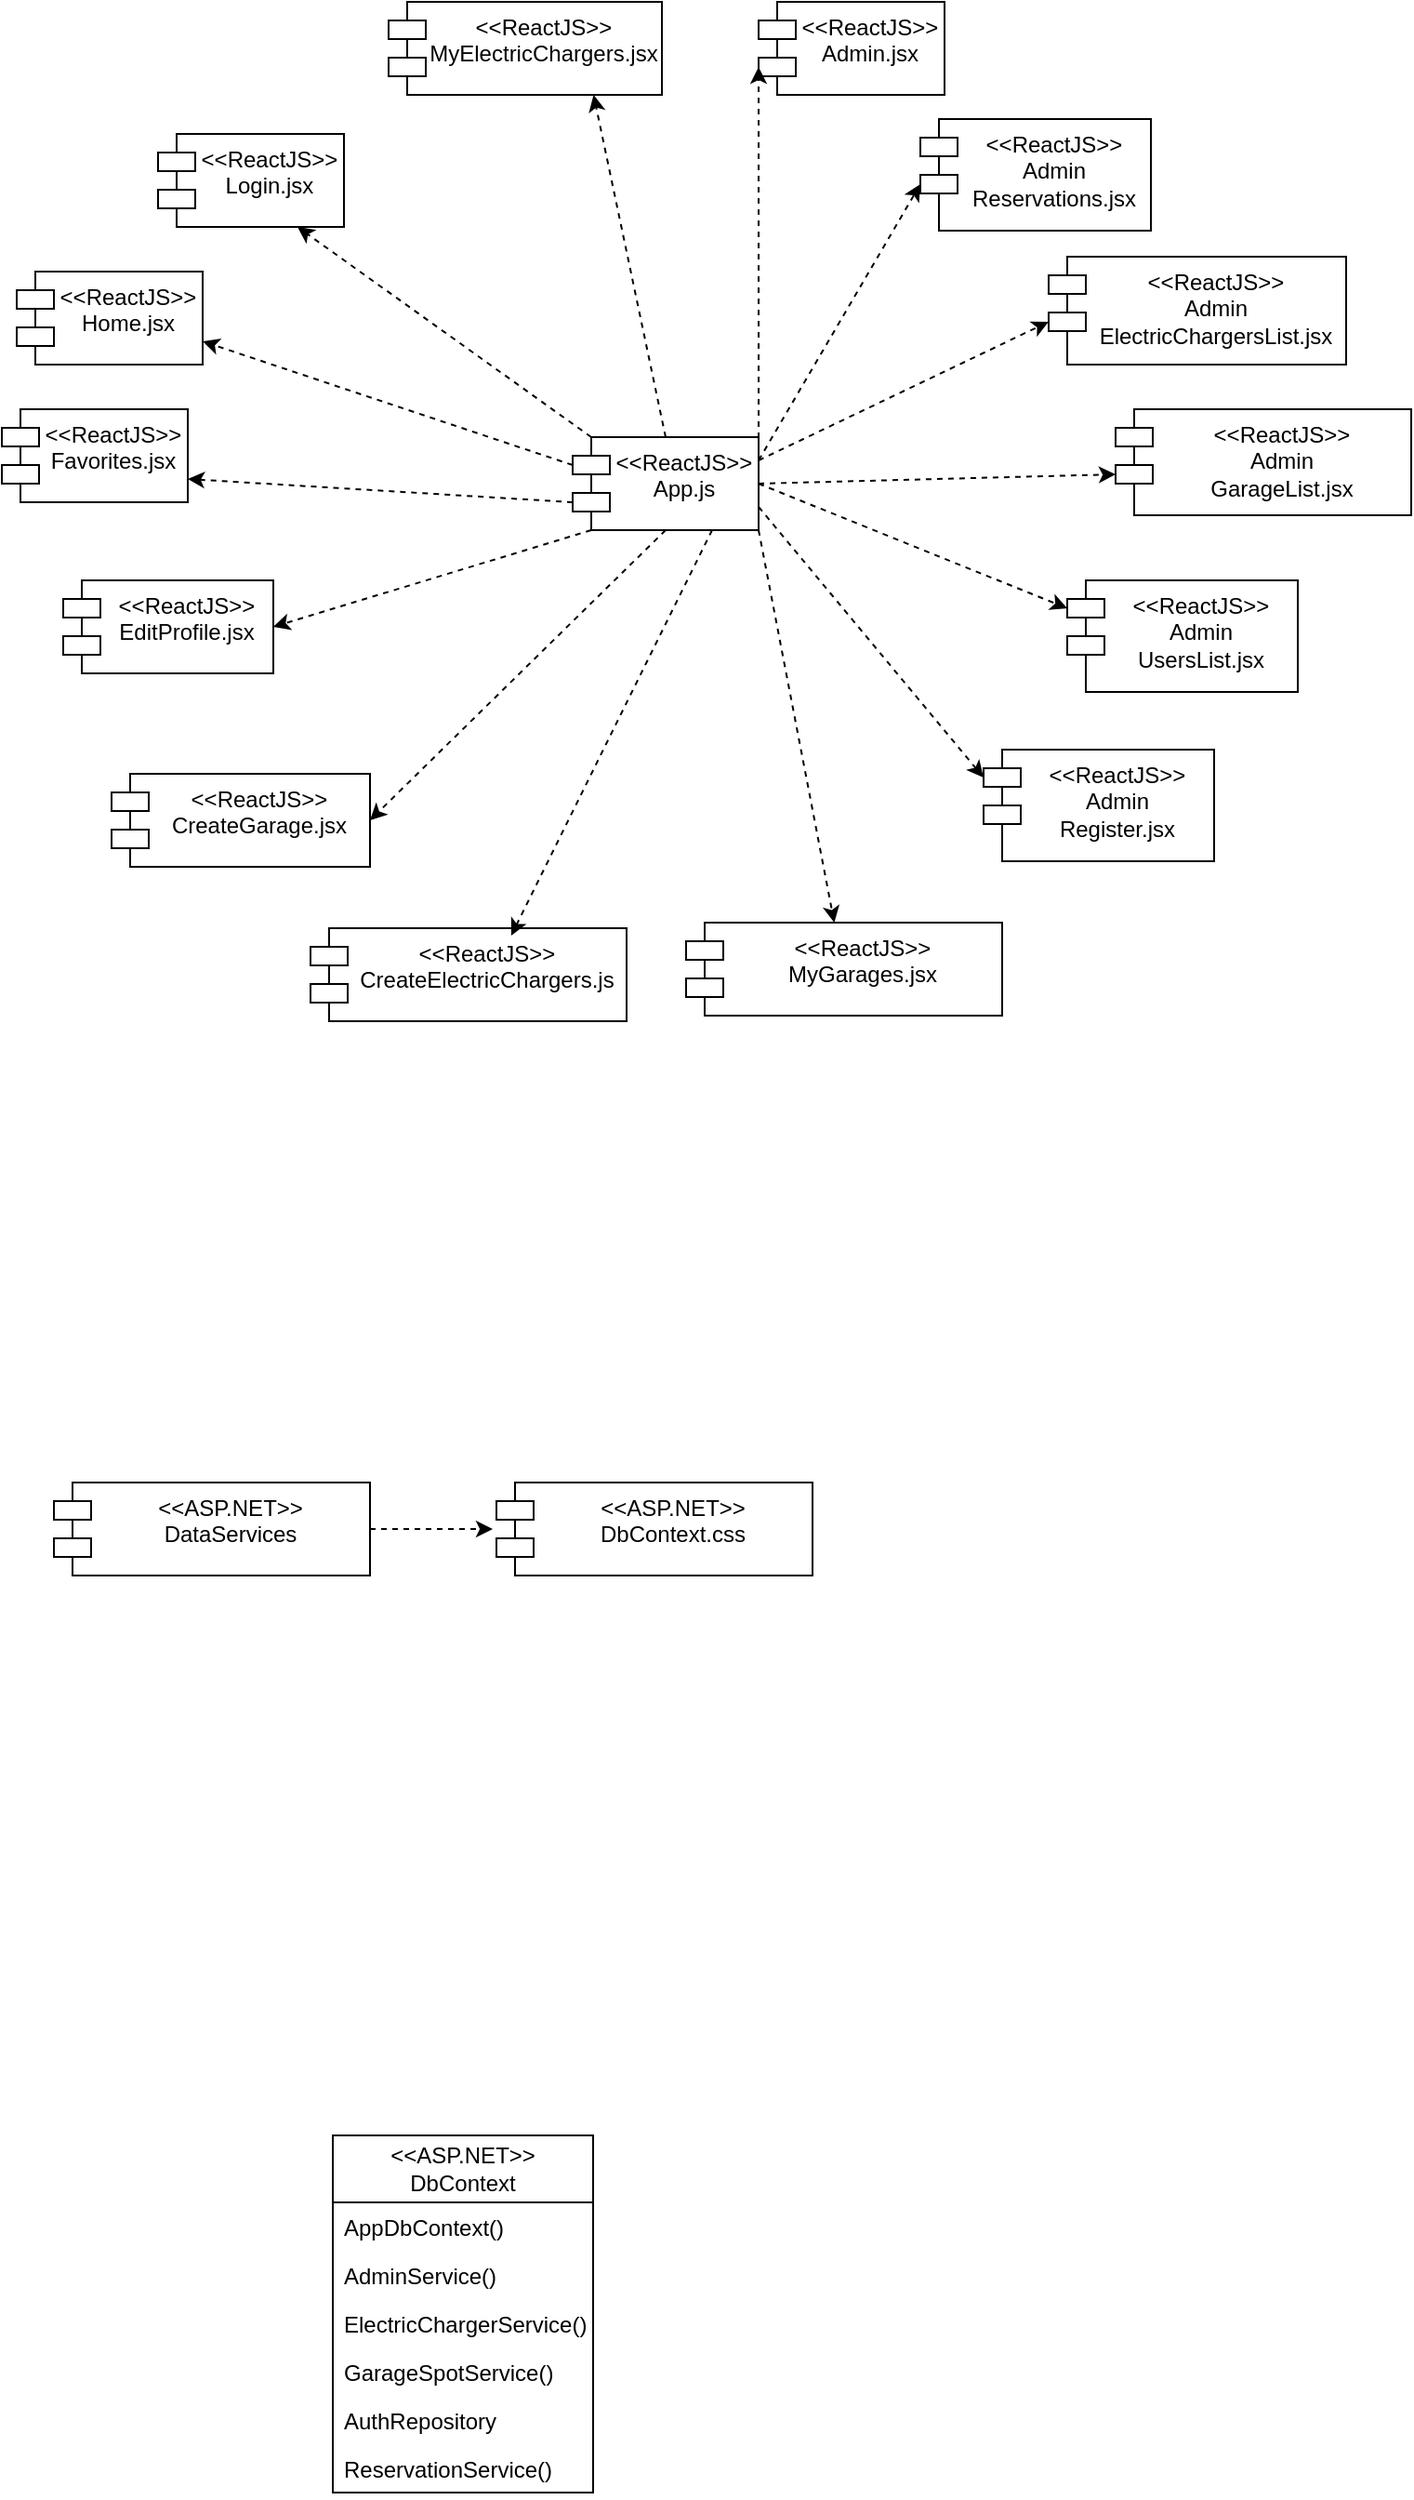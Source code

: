 <mxfile version="24.9.3">
  <diagram name="Page-1" id="cC1f-yWUCaPP1Un_PcE0">
    <mxGraphModel dx="153" dy="222" grid="0" gridSize="10" guides="1" tooltips="1" connect="1" arrows="1" fold="1" page="1" pageScale="1" pageWidth="850" pageHeight="1100" math="0" shadow="0">
      <root>
        <mxCell id="0" />
        <mxCell id="1" parent="0" />
        <mxCell id="ca_p3S7CG8Z75knO-Mf4-53" style="rounded=0;orthogonalLoop=1;jettySize=auto;html=1;exitX=0.5;exitY=0;exitDx=0;exitDy=0;entryX=0.75;entryY=1;entryDx=0;entryDy=0;dashed=1;" edge="1" parent="1" source="ca_p3S7CG8Z75knO-Mf4-34" target="ca_p3S7CG8Z75knO-Mf4-47">
          <mxGeometry relative="1" as="geometry" />
        </mxCell>
        <mxCell id="ca_p3S7CG8Z75knO-Mf4-54" style="rounded=0;orthogonalLoop=1;jettySize=auto;html=1;exitX=0;exitY=0;exitDx=10;exitDy=0;exitPerimeter=0;entryX=0.75;entryY=1;entryDx=0;entryDy=0;dashed=1;" edge="1" parent="1" source="ca_p3S7CG8Z75knO-Mf4-34" target="ca_p3S7CG8Z75knO-Mf4-37">
          <mxGeometry relative="1" as="geometry" />
        </mxCell>
        <mxCell id="ca_p3S7CG8Z75knO-Mf4-55" style="rounded=0;orthogonalLoop=1;jettySize=auto;html=1;exitX=0;exitY=0;exitDx=0;exitDy=15;exitPerimeter=0;entryX=1;entryY=0.75;entryDx=0;entryDy=0;dashed=1;" edge="1" parent="1" source="ca_p3S7CG8Z75knO-Mf4-34" target="ca_p3S7CG8Z75knO-Mf4-38">
          <mxGeometry relative="1" as="geometry" />
        </mxCell>
        <mxCell id="ca_p3S7CG8Z75knO-Mf4-56" style="rounded=0;orthogonalLoop=1;jettySize=auto;html=1;exitX=0;exitY=0;exitDx=0;exitDy=35;exitPerimeter=0;entryX=1;entryY=0.75;entryDx=0;entryDy=0;dashed=1;" edge="1" parent="1" source="ca_p3S7CG8Z75knO-Mf4-34" target="ca_p3S7CG8Z75knO-Mf4-39">
          <mxGeometry relative="1" as="geometry" />
        </mxCell>
        <mxCell id="ca_p3S7CG8Z75knO-Mf4-57" style="rounded=0;orthogonalLoop=1;jettySize=auto;html=1;exitX=0;exitY=1;exitDx=10;exitDy=0;exitPerimeter=0;entryX=1;entryY=0.5;entryDx=0;entryDy=0;dashed=1;" edge="1" parent="1" source="ca_p3S7CG8Z75knO-Mf4-34" target="ca_p3S7CG8Z75knO-Mf4-40">
          <mxGeometry relative="1" as="geometry" />
        </mxCell>
        <mxCell id="ca_p3S7CG8Z75knO-Mf4-58" style="rounded=0;orthogonalLoop=1;jettySize=auto;html=1;exitX=0.5;exitY=1;exitDx=0;exitDy=0;entryX=1;entryY=0.5;entryDx=0;entryDy=0;dashed=1;" edge="1" parent="1" source="ca_p3S7CG8Z75knO-Mf4-34" target="ca_p3S7CG8Z75knO-Mf4-41">
          <mxGeometry relative="1" as="geometry" />
        </mxCell>
        <mxCell id="ca_p3S7CG8Z75knO-Mf4-34" value="&amp;lt;&amp;lt;ReactJS&amp;gt;&amp;gt;&lt;div&gt;&lt;span&gt;App.js&lt;/span&gt;&lt;/div&gt;" style="shape=module;align=left;spacingLeft=20;align=center;verticalAlign=top;whiteSpace=wrap;html=1;fontStyle=0" vertex="1" parent="1">
          <mxGeometry x="387" y="250" width="100" height="50" as="geometry" />
        </mxCell>
        <mxCell id="ca_p3S7CG8Z75knO-Mf4-37" value="&amp;lt;&amp;lt;ReactJS&amp;gt;&amp;gt;&lt;div&gt;&lt;span&gt;Login.jsx&lt;/span&gt;&lt;/div&gt;" style="shape=module;align=left;spacingLeft=20;align=center;verticalAlign=top;whiteSpace=wrap;html=1;fontStyle=0" vertex="1" parent="1">
          <mxGeometry x="164" y="87" width="100" height="50" as="geometry" />
        </mxCell>
        <mxCell id="ca_p3S7CG8Z75knO-Mf4-38" value="&amp;lt;&amp;lt;ReactJS&amp;gt;&amp;gt;&lt;div&gt;&lt;span&gt;Home.jsx&lt;/span&gt;&lt;/div&gt;" style="shape=module;align=left;spacingLeft=20;align=center;verticalAlign=top;whiteSpace=wrap;html=1;fontStyle=0" vertex="1" parent="1">
          <mxGeometry x="88" y="161" width="100" height="50" as="geometry" />
        </mxCell>
        <mxCell id="ca_p3S7CG8Z75knO-Mf4-39" value="&amp;lt;&amp;lt;ReactJS&amp;gt;&amp;gt;&lt;div&gt;&lt;span&gt;Favorites.jsx&lt;/span&gt;&lt;/div&gt;" style="shape=module;align=left;spacingLeft=20;align=center;verticalAlign=top;whiteSpace=wrap;html=1;fontStyle=0" vertex="1" parent="1">
          <mxGeometry x="80" y="235" width="100" height="50" as="geometry" />
        </mxCell>
        <mxCell id="ca_p3S7CG8Z75knO-Mf4-40" value="&amp;lt;&amp;lt;ReactJS&amp;gt;&amp;gt;&lt;div&gt;&lt;span&gt;EditProfile.jsx&lt;/span&gt;&lt;/div&gt;" style="shape=module;align=left;spacingLeft=20;align=center;verticalAlign=top;whiteSpace=wrap;html=1;fontStyle=0" vertex="1" parent="1">
          <mxGeometry x="113" y="327" width="113" height="50" as="geometry" />
        </mxCell>
        <mxCell id="ca_p3S7CG8Z75knO-Mf4-41" value="&amp;lt;&amp;lt;ReactJS&amp;gt;&amp;gt;&lt;div&gt;CreateGarage.jsx&lt;/div&gt;" style="shape=module;align=left;spacingLeft=20;align=center;verticalAlign=top;whiteSpace=wrap;html=1;fontStyle=0" vertex="1" parent="1">
          <mxGeometry x="139" y="431" width="139" height="50" as="geometry" />
        </mxCell>
        <mxCell id="ca_p3S7CG8Z75knO-Mf4-42" value="&amp;lt;&amp;lt;ReactJS&amp;gt;&amp;gt;&lt;div&gt;&lt;span&gt;CreateElectricChargers.js&lt;/span&gt;&lt;/div&gt;" style="shape=module;align=left;spacingLeft=20;align=center;verticalAlign=top;whiteSpace=wrap;html=1;fontStyle=0" vertex="1" parent="1">
          <mxGeometry x="246" y="514" width="170" height="50" as="geometry" />
        </mxCell>
        <mxCell id="ca_p3S7CG8Z75knO-Mf4-43" value="&amp;lt;&amp;lt;ReactJS&amp;gt;&amp;gt;&lt;div&gt;Admin&lt;/div&gt;&lt;div&gt;UsersList.jsx&lt;/div&gt;" style="shape=module;align=left;spacingLeft=20;align=center;verticalAlign=top;whiteSpace=wrap;html=1;fontStyle=0" vertex="1" parent="1">
          <mxGeometry x="653" y="327" width="124" height="60" as="geometry" />
        </mxCell>
        <mxCell id="ca_p3S7CG8Z75knO-Mf4-44" value="&amp;lt;&amp;lt;ReactJS&amp;gt;&amp;gt;&lt;div&gt;&lt;span&gt;Admin&lt;/span&gt;&lt;/div&gt;&lt;div&gt;&lt;span&gt;GarageList.jsx&lt;/span&gt;&lt;/div&gt;" style="shape=module;align=left;spacingLeft=20;align=center;verticalAlign=top;whiteSpace=wrap;html=1;fontStyle=0" vertex="1" parent="1">
          <mxGeometry x="679" y="235" width="159" height="57" as="geometry" />
        </mxCell>
        <mxCell id="ca_p3S7CG8Z75knO-Mf4-45" value="&amp;lt;&amp;lt;ReactJS&amp;gt;&amp;gt;&lt;div&gt;Admin&lt;br&gt;&lt;div&gt;&lt;span&gt;ElectricChargersList.jsx&lt;/span&gt;&lt;/div&gt;&lt;/div&gt;" style="shape=module;align=left;spacingLeft=20;align=center;verticalAlign=top;whiteSpace=wrap;html=1;fontStyle=0" vertex="1" parent="1">
          <mxGeometry x="643" y="153" width="160" height="58" as="geometry" />
        </mxCell>
        <mxCell id="ca_p3S7CG8Z75knO-Mf4-46" value="&amp;lt;&amp;lt;ReactJS&amp;gt;&amp;gt;&lt;div&gt;Admin.jsx&lt;/div&gt;" style="shape=module;align=left;spacingLeft=20;align=center;verticalAlign=top;whiteSpace=wrap;html=1;fontStyle=0" vertex="1" parent="1">
          <mxGeometry x="487" y="16" width="100" height="50" as="geometry" />
        </mxCell>
        <mxCell id="ca_p3S7CG8Z75knO-Mf4-47" value="&amp;lt;&amp;lt;ReactJS&amp;gt;&amp;gt;&lt;div&gt;&lt;span&gt;MyElectricChargers.jsx&lt;/span&gt;&lt;/div&gt;" style="shape=module;align=left;spacingLeft=20;align=center;verticalAlign=top;whiteSpace=wrap;html=1;fontStyle=0" vertex="1" parent="1">
          <mxGeometry x="288" y="16" width="147" height="50" as="geometry" />
        </mxCell>
        <mxCell id="ca_p3S7CG8Z75knO-Mf4-49" value="&amp;lt;&amp;lt;ReactJS&amp;gt;&amp;gt;&lt;div&gt;Admin&lt;/div&gt;&lt;div&gt;Register.jsx&lt;/div&gt;" style="shape=module;align=left;spacingLeft=20;align=center;verticalAlign=top;whiteSpace=wrap;html=1;fontStyle=0" vertex="1" parent="1">
          <mxGeometry x="608" y="418" width="124" height="60" as="geometry" />
        </mxCell>
        <mxCell id="ca_p3S7CG8Z75knO-Mf4-50" value="&amp;lt;&amp;lt;ReactJS&amp;gt;&amp;gt;&lt;div&gt;&lt;span&gt;MyGarages.jsx&lt;/span&gt;&lt;/div&gt;" style="shape=module;align=left;spacingLeft=20;align=center;verticalAlign=top;whiteSpace=wrap;html=1;fontStyle=0" vertex="1" parent="1">
          <mxGeometry x="448" y="511" width="170" height="50" as="geometry" />
        </mxCell>
        <mxCell id="ca_p3S7CG8Z75knO-Mf4-51" value="&amp;lt;&amp;lt;ReactJS&amp;gt;&amp;gt;&lt;div&gt;Admin&lt;/div&gt;&lt;div&gt;Reservations.jsx&lt;/div&gt;" style="shape=module;align=left;spacingLeft=20;align=center;verticalAlign=top;whiteSpace=wrap;html=1;fontStyle=0" vertex="1" parent="1">
          <mxGeometry x="574" y="79" width="124" height="60" as="geometry" />
        </mxCell>
        <mxCell id="ca_p3S7CG8Z75knO-Mf4-59" style="rounded=0;orthogonalLoop=1;jettySize=auto;html=1;exitX=0.75;exitY=1;exitDx=0;exitDy=0;entryX=0.635;entryY=0.079;entryDx=0;entryDy=0;entryPerimeter=0;dashed=1;" edge="1" parent="1" source="ca_p3S7CG8Z75knO-Mf4-34" target="ca_p3S7CG8Z75knO-Mf4-42">
          <mxGeometry relative="1" as="geometry" />
        </mxCell>
        <mxCell id="ca_p3S7CG8Z75knO-Mf4-60" style="rounded=0;orthogonalLoop=1;jettySize=auto;html=1;exitX=1;exitY=1;exitDx=0;exitDy=0;entryX=0.469;entryY=0.001;entryDx=0;entryDy=0;entryPerimeter=0;dashed=1;" edge="1" parent="1" source="ca_p3S7CG8Z75knO-Mf4-34" target="ca_p3S7CG8Z75knO-Mf4-50">
          <mxGeometry relative="1" as="geometry" />
        </mxCell>
        <mxCell id="ca_p3S7CG8Z75knO-Mf4-61" style="rounded=0;orthogonalLoop=1;jettySize=auto;html=1;exitX=1;exitY=0.75;exitDx=0;exitDy=0;entryX=0;entryY=0;entryDx=0;entryDy=15;entryPerimeter=0;dashed=1;" edge="1" parent="1" source="ca_p3S7CG8Z75knO-Mf4-34" target="ca_p3S7CG8Z75knO-Mf4-49">
          <mxGeometry relative="1" as="geometry" />
        </mxCell>
        <mxCell id="ca_p3S7CG8Z75knO-Mf4-62" style="rounded=0;orthogonalLoop=1;jettySize=auto;html=1;exitX=1;exitY=0.5;exitDx=0;exitDy=0;entryX=0;entryY=0;entryDx=0;entryDy=15;entryPerimeter=0;dashed=1;" edge="1" parent="1" source="ca_p3S7CG8Z75knO-Mf4-34" target="ca_p3S7CG8Z75knO-Mf4-43">
          <mxGeometry relative="1" as="geometry" />
        </mxCell>
        <mxCell id="ca_p3S7CG8Z75knO-Mf4-63" style="rounded=0;orthogonalLoop=1;jettySize=auto;html=1;exitX=1;exitY=0.5;exitDx=0;exitDy=0;entryX=0;entryY=0;entryDx=0;entryDy=35;entryPerimeter=0;dashed=1;" edge="1" parent="1" source="ca_p3S7CG8Z75knO-Mf4-34" target="ca_p3S7CG8Z75knO-Mf4-44">
          <mxGeometry relative="1" as="geometry" />
        </mxCell>
        <mxCell id="ca_p3S7CG8Z75knO-Mf4-64" style="rounded=0;orthogonalLoop=1;jettySize=auto;html=1;exitX=1;exitY=0.25;exitDx=0;exitDy=0;entryX=0;entryY=0;entryDx=0;entryDy=35;entryPerimeter=0;dashed=1;" edge="1" parent="1" source="ca_p3S7CG8Z75knO-Mf4-34" target="ca_p3S7CG8Z75knO-Mf4-45">
          <mxGeometry relative="1" as="geometry" />
        </mxCell>
        <mxCell id="ca_p3S7CG8Z75knO-Mf4-65" style="rounded=0;orthogonalLoop=1;jettySize=auto;html=1;exitX=1;exitY=0.25;exitDx=0;exitDy=0;entryX=0;entryY=0;entryDx=0;entryDy=35;entryPerimeter=0;dashed=1;" edge="1" parent="1" source="ca_p3S7CG8Z75knO-Mf4-34" target="ca_p3S7CG8Z75knO-Mf4-51">
          <mxGeometry relative="1" as="geometry" />
        </mxCell>
        <mxCell id="ca_p3S7CG8Z75knO-Mf4-66" style="rounded=0;orthogonalLoop=1;jettySize=auto;html=1;exitX=1;exitY=0.25;exitDx=0;exitDy=0;entryX=0;entryY=0;entryDx=0;entryDy=35;entryPerimeter=0;dashed=1;" edge="1" parent="1" source="ca_p3S7CG8Z75knO-Mf4-34" target="ca_p3S7CG8Z75knO-Mf4-46">
          <mxGeometry relative="1" as="geometry" />
        </mxCell>
        <mxCell id="ca_p3S7CG8Z75knO-Mf4-67" value="&amp;lt;&amp;lt;ASP.NET&amp;gt;&amp;gt;&lt;div&gt;DataServices&lt;/div&gt;" style="shape=module;align=left;spacingLeft=20;align=center;verticalAlign=top;whiteSpace=wrap;html=1;fontStyle=0" vertex="1" parent="1">
          <mxGeometry x="108" y="812" width="170" height="50" as="geometry" />
        </mxCell>
        <mxCell id="ca_p3S7CG8Z75knO-Mf4-68" value="&amp;lt;&amp;lt;ASP.NET&amp;gt;&amp;gt;&lt;div&gt;&lt;span&gt;DbContext.css&lt;/span&gt;&lt;/div&gt;" style="shape=module;align=left;spacingLeft=20;align=center;verticalAlign=top;whiteSpace=wrap;html=1;fontStyle=0" vertex="1" parent="1">
          <mxGeometry x="346" y="812" width="170" height="50" as="geometry" />
        </mxCell>
        <mxCell id="ca_p3S7CG8Z75knO-Mf4-69" style="edgeStyle=none;rounded=0;orthogonalLoop=1;jettySize=auto;html=1;exitX=1;exitY=0.5;exitDx=0;exitDy=0;dashed=1;" edge="1" parent="1" source="ca_p3S7CG8Z75knO-Mf4-67">
          <mxGeometry relative="1" as="geometry">
            <mxPoint x="344" y="837" as="targetPoint" />
          </mxGeometry>
        </mxCell>
        <mxCell id="ca_p3S7CG8Z75knO-Mf4-74" value="&amp;lt;&amp;lt;ASP.NET&amp;gt;&amp;gt;&lt;div&gt;DbContext&lt;/div&gt;" style="swimlane;fontStyle=0;childLayout=stackLayout;horizontal=1;startSize=36;fillColor=none;horizontalStack=0;resizeParent=1;resizeParentMax=0;resizeLast=0;collapsible=1;marginBottom=0;whiteSpace=wrap;html=1;" vertex="1" parent="1">
          <mxGeometry x="258" y="1163" width="140" height="192" as="geometry" />
        </mxCell>
        <mxCell id="ca_p3S7CG8Z75knO-Mf4-75" value="AppDbContext()" style="text;strokeColor=none;fillColor=none;align=left;verticalAlign=top;spacingLeft=4;spacingRight=4;overflow=hidden;rotatable=0;points=[[0,0.5],[1,0.5]];portConstraint=eastwest;whiteSpace=wrap;html=1;" vertex="1" parent="ca_p3S7CG8Z75knO-Mf4-74">
          <mxGeometry y="36" width="140" height="26" as="geometry" />
        </mxCell>
        <mxCell id="ca_p3S7CG8Z75knO-Mf4-77" value="AdminService()" style="text;strokeColor=none;fillColor=none;align=left;verticalAlign=top;spacingLeft=4;spacingRight=4;overflow=hidden;rotatable=0;points=[[0,0.5],[1,0.5]];portConstraint=eastwest;whiteSpace=wrap;html=1;" vertex="1" parent="ca_p3S7CG8Z75knO-Mf4-74">
          <mxGeometry y="62" width="140" height="26" as="geometry" />
        </mxCell>
        <mxCell id="ca_p3S7CG8Z75knO-Mf4-78" value="ElectricChargerService()" style="text;strokeColor=none;fillColor=none;align=left;verticalAlign=top;spacingLeft=4;spacingRight=4;overflow=hidden;rotatable=0;points=[[0,0.5],[1,0.5]];portConstraint=eastwest;whiteSpace=wrap;html=1;" vertex="1" parent="ca_p3S7CG8Z75knO-Mf4-74">
          <mxGeometry y="88" width="140" height="26" as="geometry" />
        </mxCell>
        <mxCell id="ca_p3S7CG8Z75knO-Mf4-79" value="GarageSpotService()" style="text;strokeColor=none;fillColor=none;align=left;verticalAlign=top;spacingLeft=4;spacingRight=4;overflow=hidden;rotatable=0;points=[[0,0.5],[1,0.5]];portConstraint=eastwest;whiteSpace=wrap;html=1;" vertex="1" parent="ca_p3S7CG8Z75knO-Mf4-74">
          <mxGeometry y="114" width="140" height="26" as="geometry" />
        </mxCell>
        <mxCell id="ca_p3S7CG8Z75knO-Mf4-82" value="AuthRepository" style="text;strokeColor=none;fillColor=none;align=left;verticalAlign=top;spacingLeft=4;spacingRight=4;overflow=hidden;rotatable=0;points=[[0,0.5],[1,0.5]];portConstraint=eastwest;whiteSpace=wrap;html=1;" vertex="1" parent="ca_p3S7CG8Z75knO-Mf4-74">
          <mxGeometry y="140" width="140" height="26" as="geometry" />
        </mxCell>
        <mxCell id="ca_p3S7CG8Z75knO-Mf4-81" value="ReservationService()" style="text;strokeColor=none;fillColor=none;align=left;verticalAlign=top;spacingLeft=4;spacingRight=4;overflow=hidden;rotatable=0;points=[[0,0.5],[1,0.5]];portConstraint=eastwest;whiteSpace=wrap;html=1;" vertex="1" parent="ca_p3S7CG8Z75knO-Mf4-74">
          <mxGeometry y="166" width="140" height="26" as="geometry" />
        </mxCell>
      </root>
    </mxGraphModel>
  </diagram>
</mxfile>
